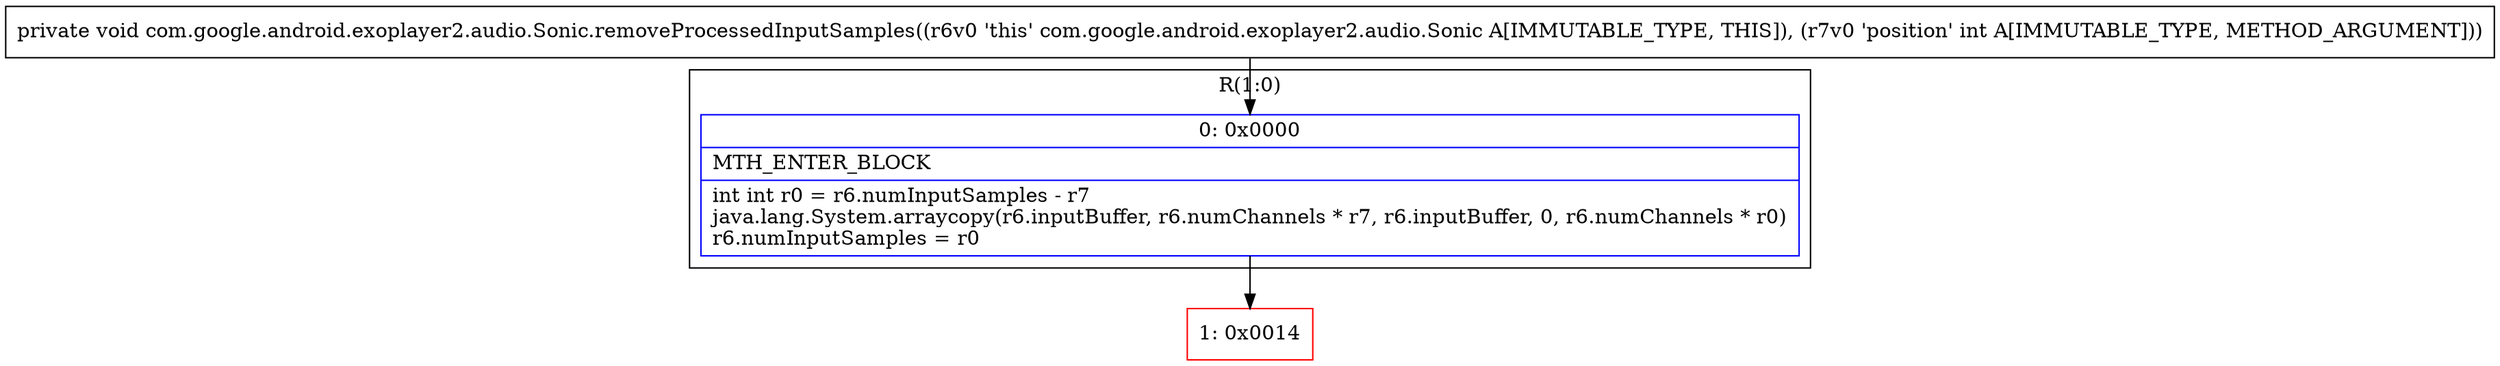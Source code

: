 digraph "CFG forcom.google.android.exoplayer2.audio.Sonic.removeProcessedInputSamples(I)V" {
subgraph cluster_Region_1167425893 {
label = "R(1:0)";
node [shape=record,color=blue];
Node_0 [shape=record,label="{0\:\ 0x0000|MTH_ENTER_BLOCK\l|int int r0 = r6.numInputSamples \- r7\ljava.lang.System.arraycopy(r6.inputBuffer, r6.numChannels * r7, r6.inputBuffer, 0, r6.numChannels * r0)\lr6.numInputSamples = r0\l}"];
}
Node_1 [shape=record,color=red,label="{1\:\ 0x0014}"];
MethodNode[shape=record,label="{private void com.google.android.exoplayer2.audio.Sonic.removeProcessedInputSamples((r6v0 'this' com.google.android.exoplayer2.audio.Sonic A[IMMUTABLE_TYPE, THIS]), (r7v0 'position' int A[IMMUTABLE_TYPE, METHOD_ARGUMENT])) }"];
MethodNode -> Node_0;
Node_0 -> Node_1;
}

